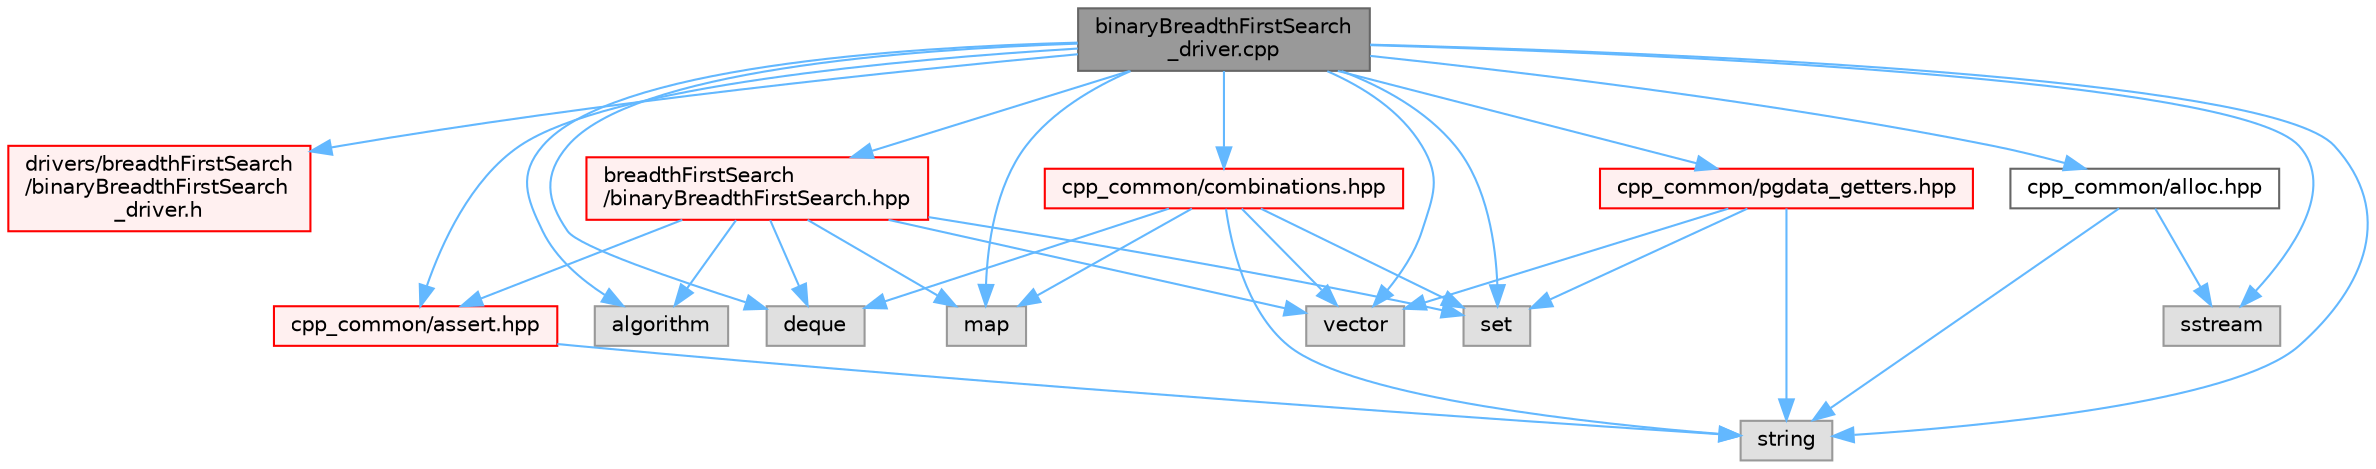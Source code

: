 digraph "binaryBreadthFirstSearch_driver.cpp"
{
 // LATEX_PDF_SIZE
  bgcolor="transparent";
  edge [fontname=Helvetica,fontsize=10,labelfontname=Helvetica,labelfontsize=10];
  node [fontname=Helvetica,fontsize=10,shape=box,height=0.2,width=0.4];
  Node1 [id="Node000001",label="binaryBreadthFirstSearch\l_driver.cpp",height=0.2,width=0.4,color="gray40", fillcolor="grey60", style="filled", fontcolor="black",tooltip=" "];
  Node1 -> Node2 [id="edge1_Node000001_Node000002",color="steelblue1",style="solid",tooltip=" "];
  Node2 [id="Node000002",label="drivers/breadthFirstSearch\l/binaryBreadthFirstSearch\l_driver.h",height=0.2,width=0.4,color="red", fillcolor="#FFF0F0", style="filled",URL="$binaryBreadthFirstSearch__driver_8h.html",tooltip=" "];
  Node1 -> Node8 [id="edge2_Node000001_Node000008",color="steelblue1",style="solid",tooltip=" "];
  Node8 [id="Node000008",label="sstream",height=0.2,width=0.4,color="grey60", fillcolor="#E0E0E0", style="filled",tooltip=" "];
  Node1 -> Node9 [id="edge3_Node000001_Node000009",color="steelblue1",style="solid",tooltip=" "];
  Node9 [id="Node000009",label="deque",height=0.2,width=0.4,color="grey60", fillcolor="#E0E0E0", style="filled",tooltip=" "];
  Node1 -> Node10 [id="edge4_Node000001_Node000010",color="steelblue1",style="solid",tooltip=" "];
  Node10 [id="Node000010",label="vector",height=0.2,width=0.4,color="grey60", fillcolor="#E0E0E0", style="filled",tooltip=" "];
  Node1 -> Node11 [id="edge5_Node000001_Node000011",color="steelblue1",style="solid",tooltip=" "];
  Node11 [id="Node000011",label="algorithm",height=0.2,width=0.4,color="grey60", fillcolor="#E0E0E0", style="filled",tooltip=" "];
  Node1 -> Node12 [id="edge6_Node000001_Node000012",color="steelblue1",style="solid",tooltip=" "];
  Node12 [id="Node000012",label="string",height=0.2,width=0.4,color="grey60", fillcolor="#E0E0E0", style="filled",tooltip=" "];
  Node1 -> Node13 [id="edge7_Node000001_Node000013",color="steelblue1",style="solid",tooltip=" "];
  Node13 [id="Node000013",label="set",height=0.2,width=0.4,color="grey60", fillcolor="#E0E0E0", style="filled",tooltip=" "];
  Node1 -> Node14 [id="edge8_Node000001_Node000014",color="steelblue1",style="solid",tooltip=" "];
  Node14 [id="Node000014",label="map",height=0.2,width=0.4,color="grey60", fillcolor="#E0E0E0", style="filled",tooltip=" "];
  Node1 -> Node15 [id="edge9_Node000001_Node000015",color="steelblue1",style="solid",tooltip=" "];
  Node15 [id="Node000015",label="breadthFirstSearch\l/binaryBreadthFirstSearch.hpp",height=0.2,width=0.4,color="red", fillcolor="#FFF0F0", style="filled",URL="$binaryBreadthFirstSearch_8hpp.html",tooltip=" "];
  Node15 -> Node9 [id="edge10_Node000015_Node000009",color="steelblue1",style="solid",tooltip=" "];
  Node15 -> Node11 [id="edge11_Node000015_Node000011",color="steelblue1",style="solid",tooltip=" "];
  Node15 -> Node10 [id="edge12_Node000015_Node000010",color="steelblue1",style="solid",tooltip=" "];
  Node15 -> Node13 [id="edge13_Node000015_Node000013",color="steelblue1",style="solid",tooltip=" "];
  Node15 -> Node14 [id="edge14_Node000015_Node000014",color="steelblue1",style="solid",tooltip=" "];
  Node15 -> Node37 [id="edge15_Node000015_Node000037",color="steelblue1",style="solid",tooltip=" "];
  Node37 [id="Node000037",label="cpp_common/assert.hpp",height=0.2,width=0.4,color="red", fillcolor="#FFF0F0", style="filled",URL="$assert_8hpp.html",tooltip="Assertions Handling."];
  Node37 -> Node12 [id="edge16_Node000037_Node000012",color="steelblue1",style="solid",tooltip=" "];
  Node1 -> Node41 [id="edge17_Node000001_Node000041",color="steelblue1",style="solid",tooltip=" "];
  Node41 [id="Node000041",label="cpp_common/combinations.hpp",height=0.2,width=0.4,color="red", fillcolor="#FFF0F0", style="filled",URL="$combinations_8hpp.html",tooltip=" "];
  Node41 -> Node14 [id="edge18_Node000041_Node000014",color="steelblue1",style="solid",tooltip=" "];
  Node41 -> Node13 [id="edge19_Node000041_Node000013",color="steelblue1",style="solid",tooltip=" "];
  Node41 -> Node9 [id="edge20_Node000041_Node000009",color="steelblue1",style="solid",tooltip=" "];
  Node41 -> Node10 [id="edge21_Node000041_Node000010",color="steelblue1",style="solid",tooltip=" "];
  Node41 -> Node12 [id="edge22_Node000041_Node000012",color="steelblue1",style="solid",tooltip=" "];
  Node1 -> Node43 [id="edge23_Node000001_Node000043",color="steelblue1",style="solid",tooltip=" "];
  Node43 [id="Node000043",label="cpp_common/pgdata_getters.hpp",height=0.2,width=0.4,color="red", fillcolor="#FFF0F0", style="filled",URL="$pgdata__getters_8hpp.html",tooltip=" "];
  Node43 -> Node12 [id="edge24_Node000043_Node000012",color="steelblue1",style="solid",tooltip=" "];
  Node43 -> Node13 [id="edge25_Node000043_Node000013",color="steelblue1",style="solid",tooltip=" "];
  Node43 -> Node10 [id="edge26_Node000043_Node000010",color="steelblue1",style="solid",tooltip=" "];
  Node1 -> Node55 [id="edge27_Node000001_Node000055",color="steelblue1",style="solid",tooltip=" "];
  Node55 [id="Node000055",label="cpp_common/alloc.hpp",height=0.2,width=0.4,color="grey40", fillcolor="white", style="filled",URL="$alloc_8hpp.html",tooltip=" "];
  Node55 -> Node12 [id="edge28_Node000055_Node000012",color="steelblue1",style="solid",tooltip=" "];
  Node55 -> Node8 [id="edge29_Node000055_Node000008",color="steelblue1",style="solid",tooltip=" "];
  Node1 -> Node37 [id="edge30_Node000001_Node000037",color="steelblue1",style="solid",tooltip=" "];
}

